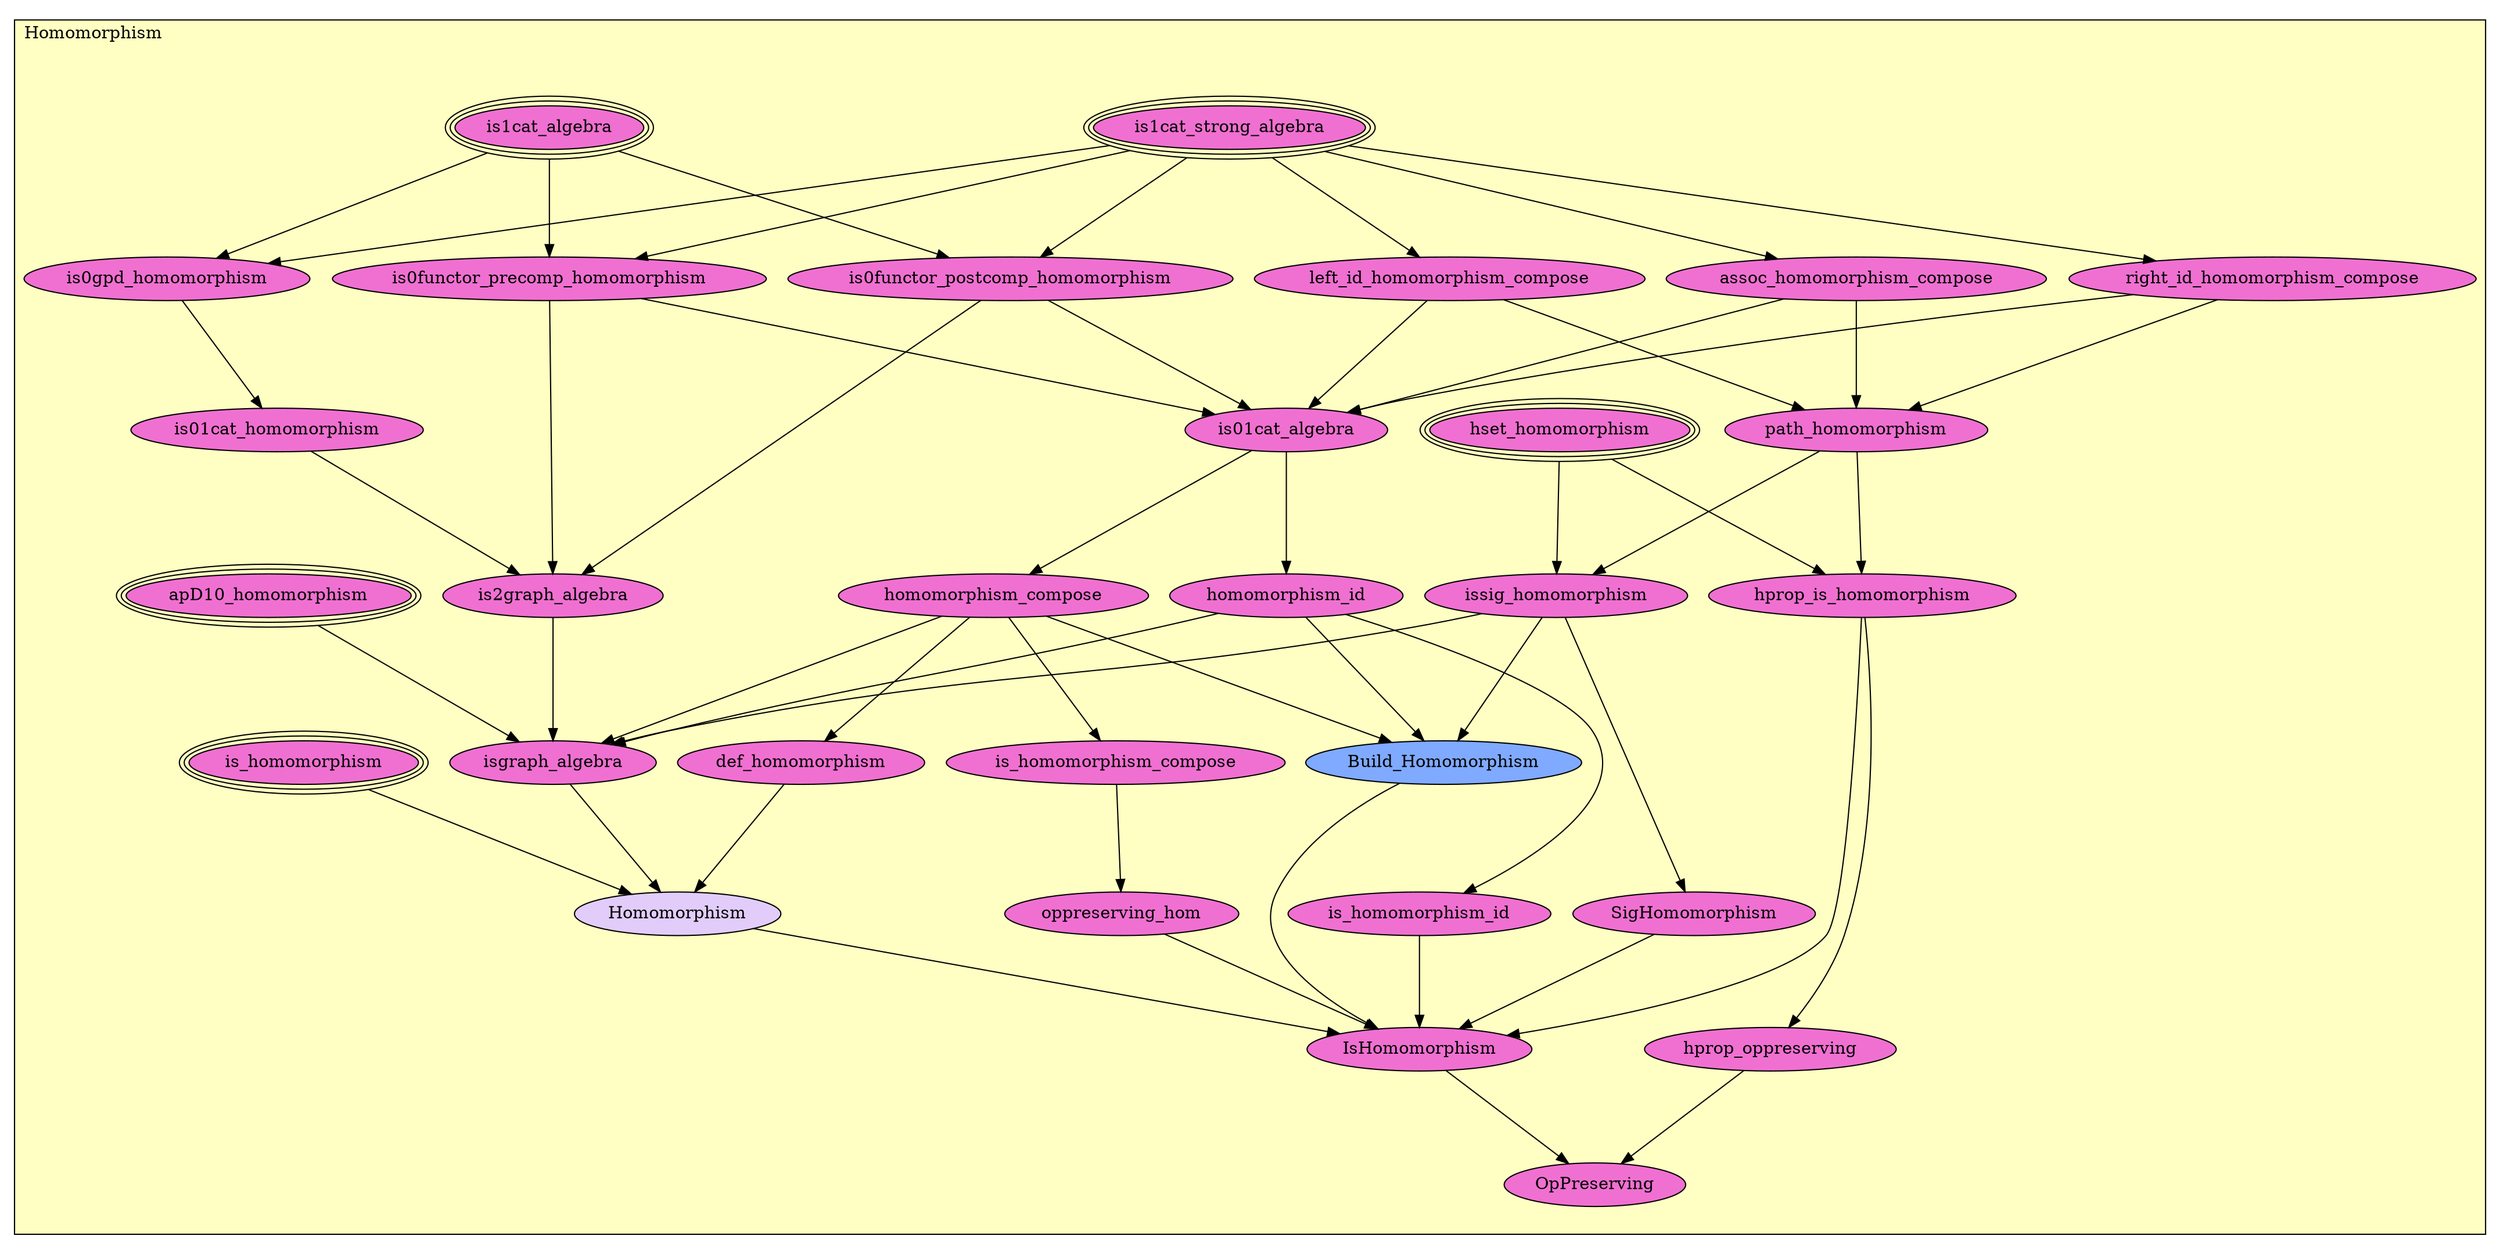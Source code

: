 digraph HoTT_Algebra_Universal_Homomorphism {
  graph [ratio=0.5]
  node [style=filled]
Homomorphism_is1cat_strong_algebra [label="is1cat_strong_algebra", URL=<Homomorphism.html#is1cat_strong_algebra>, peripheries=3, fillcolor="#F070D1"] ;
Homomorphism_is1cat_algebra [label="is1cat_algebra", URL=<Homomorphism.html#is1cat_algebra>, peripheries=3, fillcolor="#F070D1"] ;
Homomorphism_is0functor_precomp_homomorphism [label="is0functor_precomp_homomorphism", URL=<Homomorphism.html#is0functor_precomp_homomorphism>, fillcolor="#F070D1"] ;
Homomorphism_is0functor_postcomp_homomorphism [label="is0functor_postcomp_homomorphism", URL=<Homomorphism.html#is0functor_postcomp_homomorphism>, fillcolor="#F070D1"] ;
Homomorphism_is0gpd_homomorphism [label="is0gpd_homomorphism", URL=<Homomorphism.html#is0gpd_homomorphism>, fillcolor="#F070D1"] ;
Homomorphism_is01cat_homomorphism [label="is01cat_homomorphism", URL=<Homomorphism.html#is01cat_homomorphism>, fillcolor="#F070D1"] ;
Homomorphism_is2graph_algebra [label="is2graph_algebra", URL=<Homomorphism.html#is2graph_algebra>, fillcolor="#F070D1"] ;
Homomorphism_right_id_homomorphism_compose [label="right_id_homomorphism_compose", URL=<Homomorphism.html#right_id_homomorphism_compose>, fillcolor="#F070D1"] ;
Homomorphism_left_id_homomorphism_compose [label="left_id_homomorphism_compose", URL=<Homomorphism.html#left_id_homomorphism_compose>, fillcolor="#F070D1"] ;
Homomorphism_assoc_homomorphism_compose [label="assoc_homomorphism_compose", URL=<Homomorphism.html#assoc_homomorphism_compose>, fillcolor="#F070D1"] ;
Homomorphism_is01cat_algebra [label="is01cat_algebra", URL=<Homomorphism.html#is01cat_algebra>, fillcolor="#F070D1"] ;
Homomorphism_homomorphism_compose [label="homomorphism_compose", URL=<Homomorphism.html#homomorphism_compose>, fillcolor="#F070D1"] ;
Homomorphism_is_homomorphism_compose [label="is_homomorphism_compose", URL=<Homomorphism.html#is_homomorphism_compose>, fillcolor="#F070D1"] ;
Homomorphism_homomorphism_id [label="homomorphism_id", URL=<Homomorphism.html#homomorphism_id>, fillcolor="#F070D1"] ;
Homomorphism_is_homomorphism_id [label="is_homomorphism_id", URL=<Homomorphism.html#is_homomorphism_id>, fillcolor="#F070D1"] ;
Homomorphism_path_homomorphism [label="path_homomorphism", URL=<Homomorphism.html#path_homomorphism>, fillcolor="#F070D1"] ;
Homomorphism_hset_homomorphism [label="hset_homomorphism", URL=<Homomorphism.html#hset_homomorphism>, peripheries=3, fillcolor="#F070D1"] ;
Homomorphism_issig_homomorphism [label="issig_homomorphism", URL=<Homomorphism.html#issig_homomorphism>, fillcolor="#F070D1"] ;
Homomorphism_SigHomomorphism [label="SigHomomorphism", URL=<Homomorphism.html#SigHomomorphism>, fillcolor="#F070D1"] ;
Homomorphism_apD10_homomorphism [label="apD10_homomorphism", URL=<Homomorphism.html#apD10_homomorphism>, peripheries=3, fillcolor="#F070D1"] ;
Homomorphism_isgraph_algebra [label="isgraph_algebra", URL=<Homomorphism.html#isgraph_algebra>, fillcolor="#F070D1"] ;
Homomorphism_is_homomorphism [label="is_homomorphism", URL=<Homomorphism.html#is_homomorphism>, peripheries=3, fillcolor="#F070D1"] ;
Homomorphism_def_homomorphism [label="def_homomorphism", URL=<Homomorphism.html#def_homomorphism>, fillcolor="#F070D1"] ;
Homomorphism_Build_Homomorphism [label="Build_Homomorphism", URL=<Homomorphism.html#Build_Homomorphism>, fillcolor="#7FAAFF"] ;
Homomorphism_Homomorphism [label="Homomorphism", URL=<Homomorphism.html#Homomorphism>, fillcolor="#E2CDFA"] ;
Homomorphism_hprop_is_homomorphism [label="hprop_is_homomorphism", URL=<Homomorphism.html#hprop_is_homomorphism>, fillcolor="#F070D1"] ;
Homomorphism_oppreserving_hom [label="oppreserving_hom", URL=<Homomorphism.html#oppreserving_hom>, fillcolor="#F070D1"] ;
Homomorphism_IsHomomorphism [label="IsHomomorphism", URL=<Homomorphism.html#IsHomomorphism>, fillcolor="#F070D1"] ;
Homomorphism_hprop_oppreserving [label="hprop_oppreserving", URL=<Homomorphism.html#hprop_oppreserving>, fillcolor="#F070D1"] ;
Homomorphism_OpPreserving [label="OpPreserving", URL=<Homomorphism.html#OpPreserving>, fillcolor="#F070D1"] ;
  Homomorphism_is1cat_strong_algebra -> Homomorphism_is0functor_precomp_homomorphism [] ;
  Homomorphism_is1cat_strong_algebra -> Homomorphism_is0functor_postcomp_homomorphism [] ;
  Homomorphism_is1cat_strong_algebra -> Homomorphism_is0gpd_homomorphism [] ;
  Homomorphism_is1cat_strong_algebra -> Homomorphism_right_id_homomorphism_compose [] ;
  Homomorphism_is1cat_strong_algebra -> Homomorphism_left_id_homomorphism_compose [] ;
  Homomorphism_is1cat_strong_algebra -> Homomorphism_assoc_homomorphism_compose [] ;
  Homomorphism_is1cat_algebra -> Homomorphism_is0functor_precomp_homomorphism [] ;
  Homomorphism_is1cat_algebra -> Homomorphism_is0functor_postcomp_homomorphism [] ;
  Homomorphism_is1cat_algebra -> Homomorphism_is0gpd_homomorphism [] ;
  Homomorphism_is0functor_precomp_homomorphism -> Homomorphism_is2graph_algebra [] ;
  Homomorphism_is0functor_precomp_homomorphism -> Homomorphism_is01cat_algebra [] ;
  Homomorphism_is0functor_postcomp_homomorphism -> Homomorphism_is2graph_algebra [] ;
  Homomorphism_is0functor_postcomp_homomorphism -> Homomorphism_is01cat_algebra [] ;
  Homomorphism_is0gpd_homomorphism -> Homomorphism_is01cat_homomorphism [] ;
  Homomorphism_is01cat_homomorphism -> Homomorphism_is2graph_algebra [] ;
  Homomorphism_is2graph_algebra -> Homomorphism_isgraph_algebra [] ;
  Homomorphism_right_id_homomorphism_compose -> Homomorphism_is01cat_algebra [] ;
  Homomorphism_right_id_homomorphism_compose -> Homomorphism_path_homomorphism [] ;
  Homomorphism_left_id_homomorphism_compose -> Homomorphism_is01cat_algebra [] ;
  Homomorphism_left_id_homomorphism_compose -> Homomorphism_path_homomorphism [] ;
  Homomorphism_assoc_homomorphism_compose -> Homomorphism_is01cat_algebra [] ;
  Homomorphism_assoc_homomorphism_compose -> Homomorphism_path_homomorphism [] ;
  Homomorphism_is01cat_algebra -> Homomorphism_homomorphism_compose [] ;
  Homomorphism_is01cat_algebra -> Homomorphism_homomorphism_id [] ;
  Homomorphism_homomorphism_compose -> Homomorphism_is_homomorphism_compose [] ;
  Homomorphism_homomorphism_compose -> Homomorphism_isgraph_algebra [] ;
  Homomorphism_homomorphism_compose -> Homomorphism_def_homomorphism [] ;
  Homomorphism_homomorphism_compose -> Homomorphism_Build_Homomorphism [] ;
  Homomorphism_is_homomorphism_compose -> Homomorphism_oppreserving_hom [] ;
  Homomorphism_homomorphism_id -> Homomorphism_is_homomorphism_id [] ;
  Homomorphism_homomorphism_id -> Homomorphism_isgraph_algebra [] ;
  Homomorphism_homomorphism_id -> Homomorphism_Build_Homomorphism [] ;
  Homomorphism_is_homomorphism_id -> Homomorphism_IsHomomorphism [] ;
  Homomorphism_path_homomorphism -> Homomorphism_issig_homomorphism [] ;
  Homomorphism_path_homomorphism -> Homomorphism_hprop_is_homomorphism [] ;
  Homomorphism_hset_homomorphism -> Homomorphism_issig_homomorphism [] ;
  Homomorphism_hset_homomorphism -> Homomorphism_hprop_is_homomorphism [] ;
  Homomorphism_issig_homomorphism -> Homomorphism_SigHomomorphism [] ;
  Homomorphism_issig_homomorphism -> Homomorphism_isgraph_algebra [] ;
  Homomorphism_issig_homomorphism -> Homomorphism_Build_Homomorphism [] ;
  Homomorphism_SigHomomorphism -> Homomorphism_IsHomomorphism [] ;
  Homomorphism_apD10_homomorphism -> Homomorphism_isgraph_algebra [] ;
  Homomorphism_isgraph_algebra -> Homomorphism_Homomorphism [] ;
  Homomorphism_is_homomorphism -> Homomorphism_Homomorphism [] ;
  Homomorphism_def_homomorphism -> Homomorphism_Homomorphism [] ;
  Homomorphism_Build_Homomorphism -> Homomorphism_IsHomomorphism [] ;
  Homomorphism_Homomorphism -> Homomorphism_IsHomomorphism [] ;
  Homomorphism_hprop_is_homomorphism -> Homomorphism_IsHomomorphism [] ;
  Homomorphism_hprop_is_homomorphism -> Homomorphism_hprop_oppreserving [] ;
  Homomorphism_oppreserving_hom -> Homomorphism_IsHomomorphism [] ;
  Homomorphism_IsHomomorphism -> Homomorphism_OpPreserving [] ;
  Homomorphism_hprop_oppreserving -> Homomorphism_OpPreserving [] ;
subgraph cluster_Homomorphism { label="Homomorphism"; fillcolor="#FFFFC3"; labeljust=l; style=filled 
Homomorphism_OpPreserving; Homomorphism_hprop_oppreserving; Homomorphism_IsHomomorphism; Homomorphism_oppreserving_hom; Homomorphism_hprop_is_homomorphism; Homomorphism_Homomorphism; Homomorphism_Build_Homomorphism; Homomorphism_def_homomorphism; Homomorphism_is_homomorphism; Homomorphism_isgraph_algebra; Homomorphism_apD10_homomorphism; Homomorphism_SigHomomorphism; Homomorphism_issig_homomorphism; Homomorphism_hset_homomorphism; Homomorphism_path_homomorphism; Homomorphism_is_homomorphism_id; Homomorphism_homomorphism_id; Homomorphism_is_homomorphism_compose; Homomorphism_homomorphism_compose; Homomorphism_is01cat_algebra; Homomorphism_assoc_homomorphism_compose; Homomorphism_left_id_homomorphism_compose; Homomorphism_right_id_homomorphism_compose; Homomorphism_is2graph_algebra; Homomorphism_is01cat_homomorphism; Homomorphism_is0gpd_homomorphism; Homomorphism_is0functor_postcomp_homomorphism; Homomorphism_is0functor_precomp_homomorphism; Homomorphism_is1cat_algebra; Homomorphism_is1cat_strong_algebra; };
} /* END */
